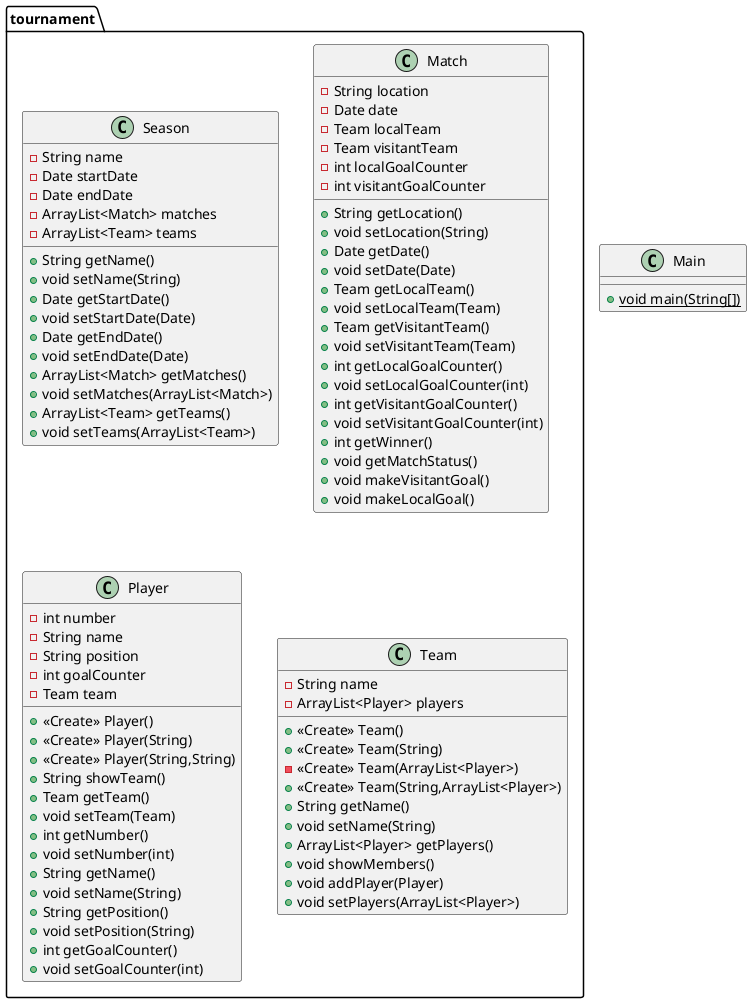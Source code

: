@startuml
class tournament.Season {
- String name
- Date startDate
- Date endDate
- ArrayList<Match> matches
- ArrayList<Team> teams
+ String getName()
+ void setName(String)
+ Date getStartDate()
+ void setStartDate(Date)
+ Date getEndDate()
+ void setEndDate(Date)
+ ArrayList<Match> getMatches()
+ void setMatches(ArrayList<Match>)
+ ArrayList<Team> getTeams()
+ void setTeams(ArrayList<Team>)
}
class tournament.Match {
- String location
- Date date
- Team localTeam
- Team visitantTeam
- int localGoalCounter
- int visitantGoalCounter
+ String getLocation()
+ void setLocation(String)
+ Date getDate()
+ void setDate(Date)
+ Team getLocalTeam()
+ void setLocalTeam(Team)
+ Team getVisitantTeam()
+ void setVisitantTeam(Team)
+ int getLocalGoalCounter()
+ void setLocalGoalCounter(int)
+ int getVisitantGoalCounter()
+ void setVisitantGoalCounter(int)
+ int getWinner()
+ void getMatchStatus()
+ void makeVisitantGoal()
+ void makeLocalGoal()
}
class tournament.Player {
- int number
- String name
- String position
- int goalCounter
- Team team
+ <<Create>> Player()
+ <<Create>> Player(String)
+ <<Create>> Player(String,String)
+ String showTeam()
+ Team getTeam()
+ void setTeam(Team)
+ int getNumber()
+ void setNumber(int)
+ String getName()
+ void setName(String)
+ String getPosition()
+ void setPosition(String)
+ int getGoalCounter()
+ void setGoalCounter(int)
}
class tournament.Team {
- String name
- ArrayList<Player> players
+ <<Create>> Team()
+ <<Create>> Team(String)
- <<Create>> Team(ArrayList<Player>)
+ <<Create>> Team(String,ArrayList<Player>)
+ String getName()
+ void setName(String)
+ ArrayList<Player> getPlayers()
+ void showMembers()
+ void addPlayer(Player)
+ void setPlayers(ArrayList<Player>)
}
class Main {
+ {static} void main(String[])
}
@enduml